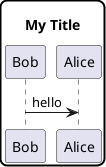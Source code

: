 {
  "sha1": "58sm6k7f523q4bg4w58qg6er2uq71q1",
  "insertion": {
    "when": "2024-05-30T20:48:20.682Z",
    "url": "http://plantuml.sourceforge.net/qa/?qa=1831/border-thickness&show=5059#c5059",
    "user": "plantuml@gmail.com"
  }
}
@startuml
skinparam diagramBorderRoundCorner 15
skinparam diagramBorderColor black
skinparam diagramBorderThickness 2
title My Title
Bob -> Alice : hello
@enduml
